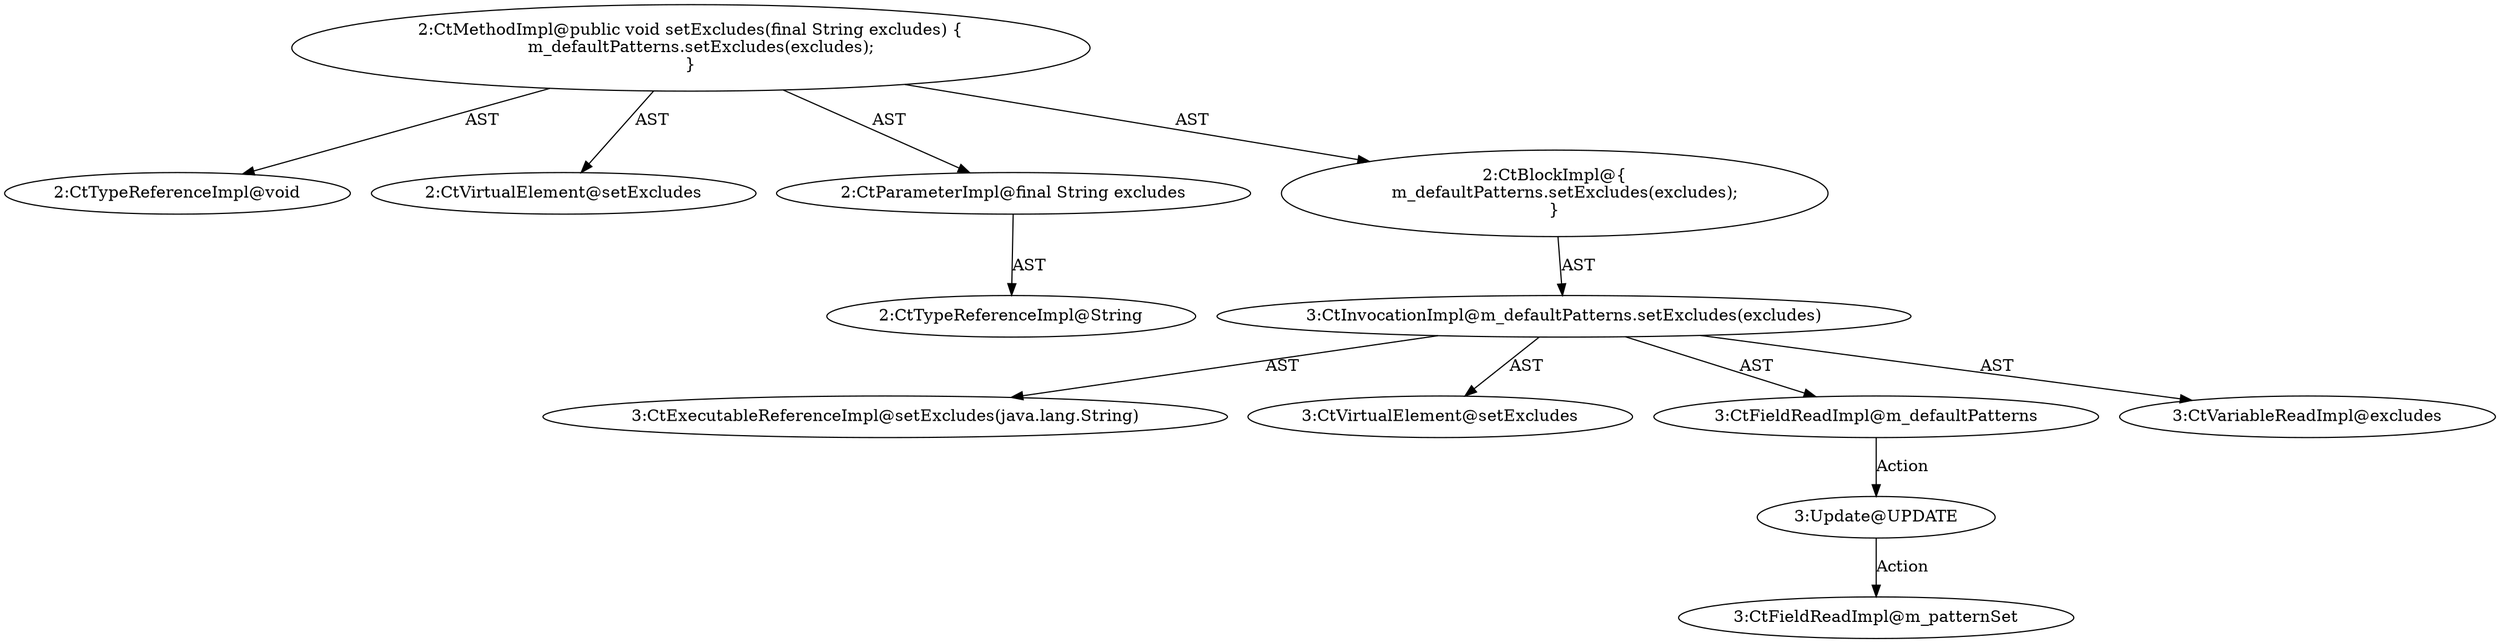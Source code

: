 digraph "setExcludes#?,String" {
0 [label="2:CtTypeReferenceImpl@void" shape=ellipse]
1 [label="2:CtVirtualElement@setExcludes" shape=ellipse]
2 [label="2:CtParameterImpl@final String excludes" shape=ellipse]
3 [label="2:CtTypeReferenceImpl@String" shape=ellipse]
4 [label="3:CtExecutableReferenceImpl@setExcludes(java.lang.String)" shape=ellipse]
5 [label="3:CtVirtualElement@setExcludes" shape=ellipse]
6 [label="3:CtFieldReadImpl@m_defaultPatterns" shape=ellipse]
7 [label="3:CtVariableReadImpl@excludes" shape=ellipse]
8 [label="3:CtInvocationImpl@m_defaultPatterns.setExcludes(excludes)" shape=ellipse]
9 [label="2:CtBlockImpl@\{
    m_defaultPatterns.setExcludes(excludes);
\}" shape=ellipse]
10 [label="2:CtMethodImpl@public void setExcludes(final String excludes) \{
    m_defaultPatterns.setExcludes(excludes);
\}" shape=ellipse]
11 [label="3:Update@UPDATE" shape=ellipse]
12 [label="3:CtFieldReadImpl@m_patternSet" shape=ellipse]
2 -> 3 [label="AST"];
6 -> 11 [label="Action"];
8 -> 5 [label="AST"];
8 -> 6 [label="AST"];
8 -> 4 [label="AST"];
8 -> 7 [label="AST"];
9 -> 8 [label="AST"];
10 -> 1 [label="AST"];
10 -> 0 [label="AST"];
10 -> 2 [label="AST"];
10 -> 9 [label="AST"];
11 -> 12 [label="Action"];
}
